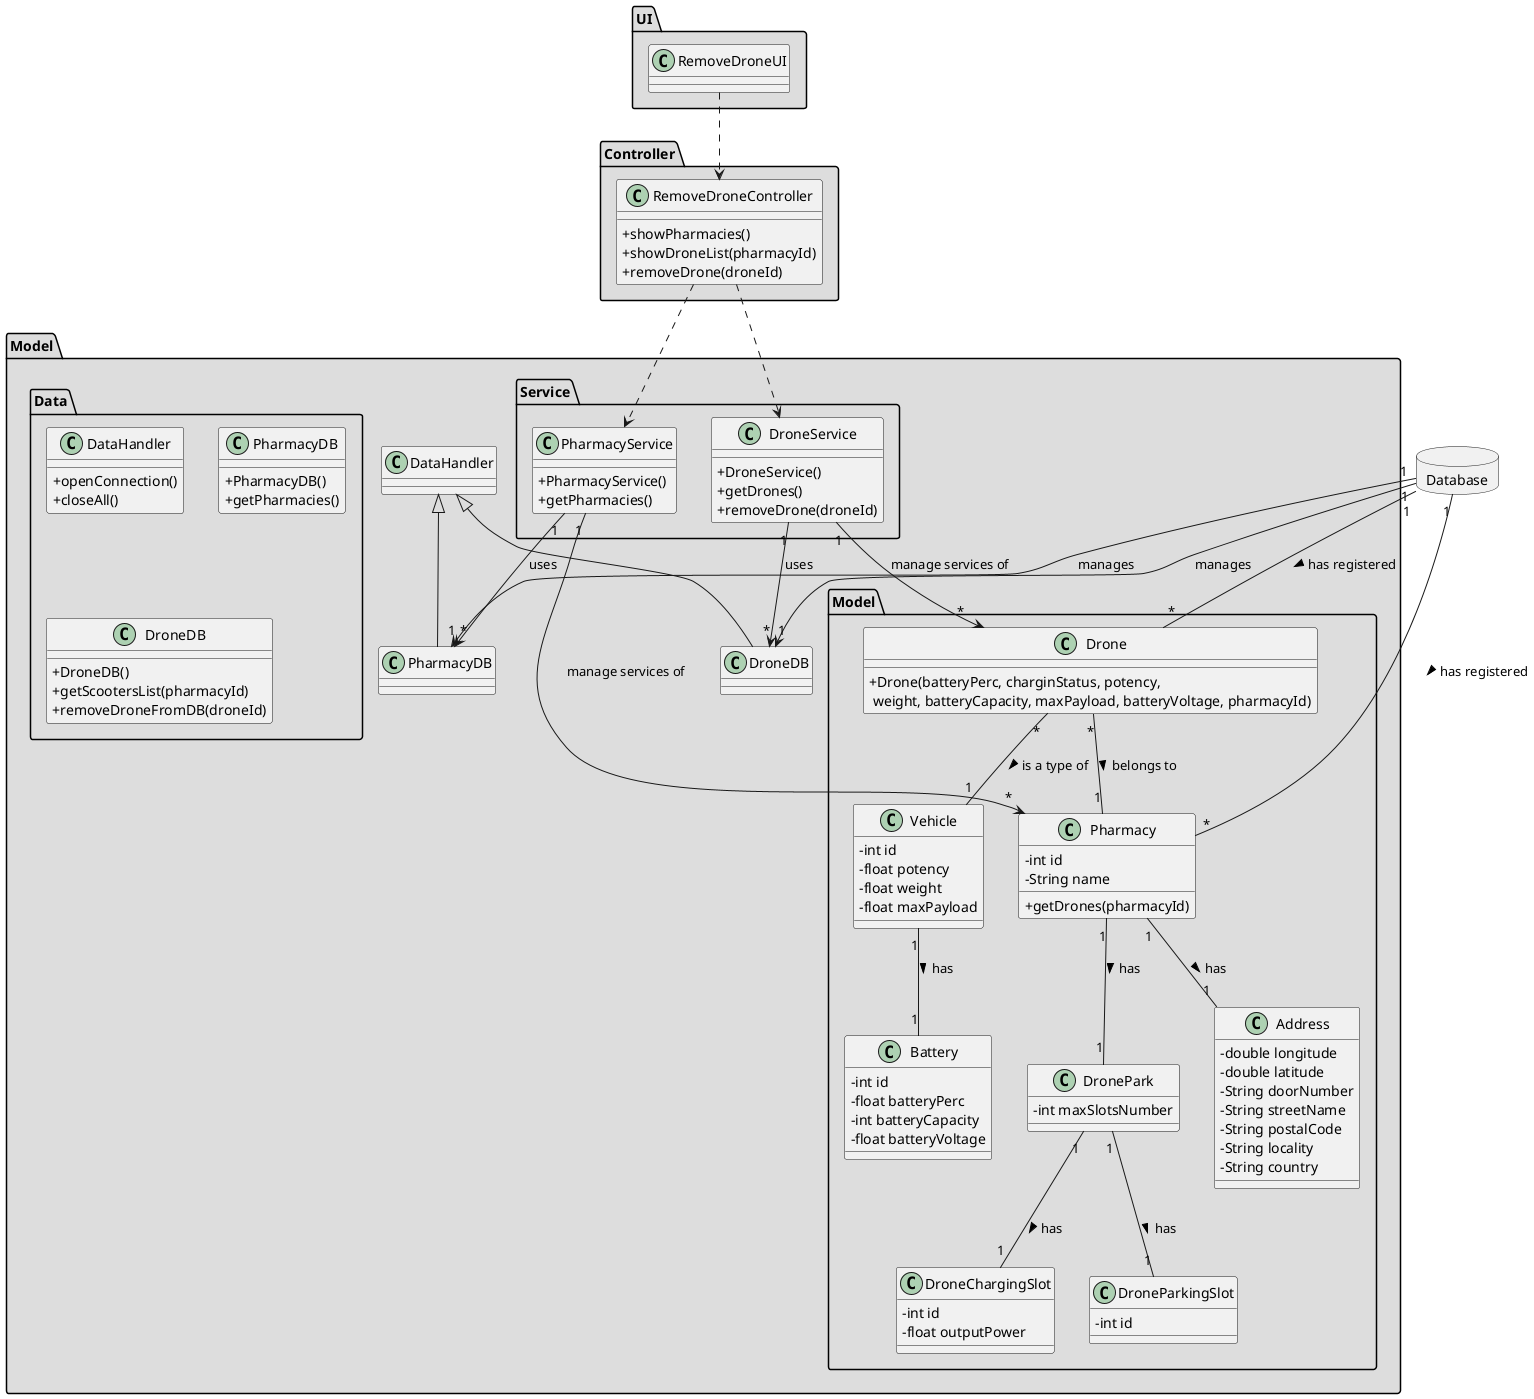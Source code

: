 @startuml
skinparam classAttributeIconSize 0

database Database {
}

package "UI" #DDDDDD {
class RemoveDroneUI{
}
}

package "Controller" #DDDDDD {
class RemoveDroneController{
+showPharmacies()
+showDroneList(pharmacyId)
+removeDrone(droneId)
}
}


package "Model" #DDDDDD {
 package "Service" #DDDDDD {
  class PharmacyService{
      +PharmacyService()
      +getPharmacies()
  }

  class DroneService{
      +DroneService()
      +getDrones()
      +removeDrone(droneId)
   }
}

package "Model" #DDDDDD {
class DronePark{
-   int maxSlotsNumber
}

class DroneChargingSlot{
-   int id
-   float outputPower
}

class DroneParkingSlot{
-   int id
}

class Drone{
  +Drone(batteryPerc, charginStatus, potency,\n weight, batteryCapacity, maxPayload, batteryVoltage, pharmacyId)
}

class Vehicle{
  -int id
  -float potency
  -float weight
  -float maxPayload
}

class Battery{
  -int id
  -float batteryPerc
  -int batteryCapacity
  -float batteryVoltage
}

class Address{
  -double longitude
  -double latitude
  -String doorNumber
  -String streetName
  -String postalCode
  -String locality
  -String country
}

class Pharmacy {
  -int id
  -String name
  +getDrones(pharmacyId)
}
}


package "Data" #DDDDDD {
class DataHandler{
    +openConnection()
    +closeAll()
}
class PharmacyDB{
     +PharmacyDB()
     +getPharmacies()
 }

 class DroneDB{
     +DroneDB()
     +getScootersList(pharmacyId)
     +removeDroneFromDB(droneId)
  }
}

class PharmacyDB extends DataHandler
class DroneDB extends DataHandler

RemoveDroneUI ..> RemoveDroneController
RemoveDroneController ..> PharmacyService
RemoveDroneController ..> DroneService
Database "1" --> "1" PharmacyDB : manages
Database "1" --> "1" DroneDB : manages
PharmacyService "1" --> "*" PharmacyDB : uses
DroneService "1" --> "*" DroneDB : uses
PharmacyService "1" --> "*" Pharmacy : manage services of
DroneService "1" --> "*" Drone : manage services of

Database "1" -- "*" Pharmacy : has registered >
Database "1" -- "*" Drone : has registered >

Vehicle "1" -- "1" Battery : has >
Drone "*" -- "1" Vehicle : is a type of >
Drone "*" -- "1" Pharmacy : belongs to >
Pharmacy "1" -- "1" Address : has >
Pharmacy "1" -- "1" DronePark : has >
DronePark "1" -- "1" DroneChargingSlot : has >
DronePark "1" -- "1" DroneParkingSlot : has >

@enduml